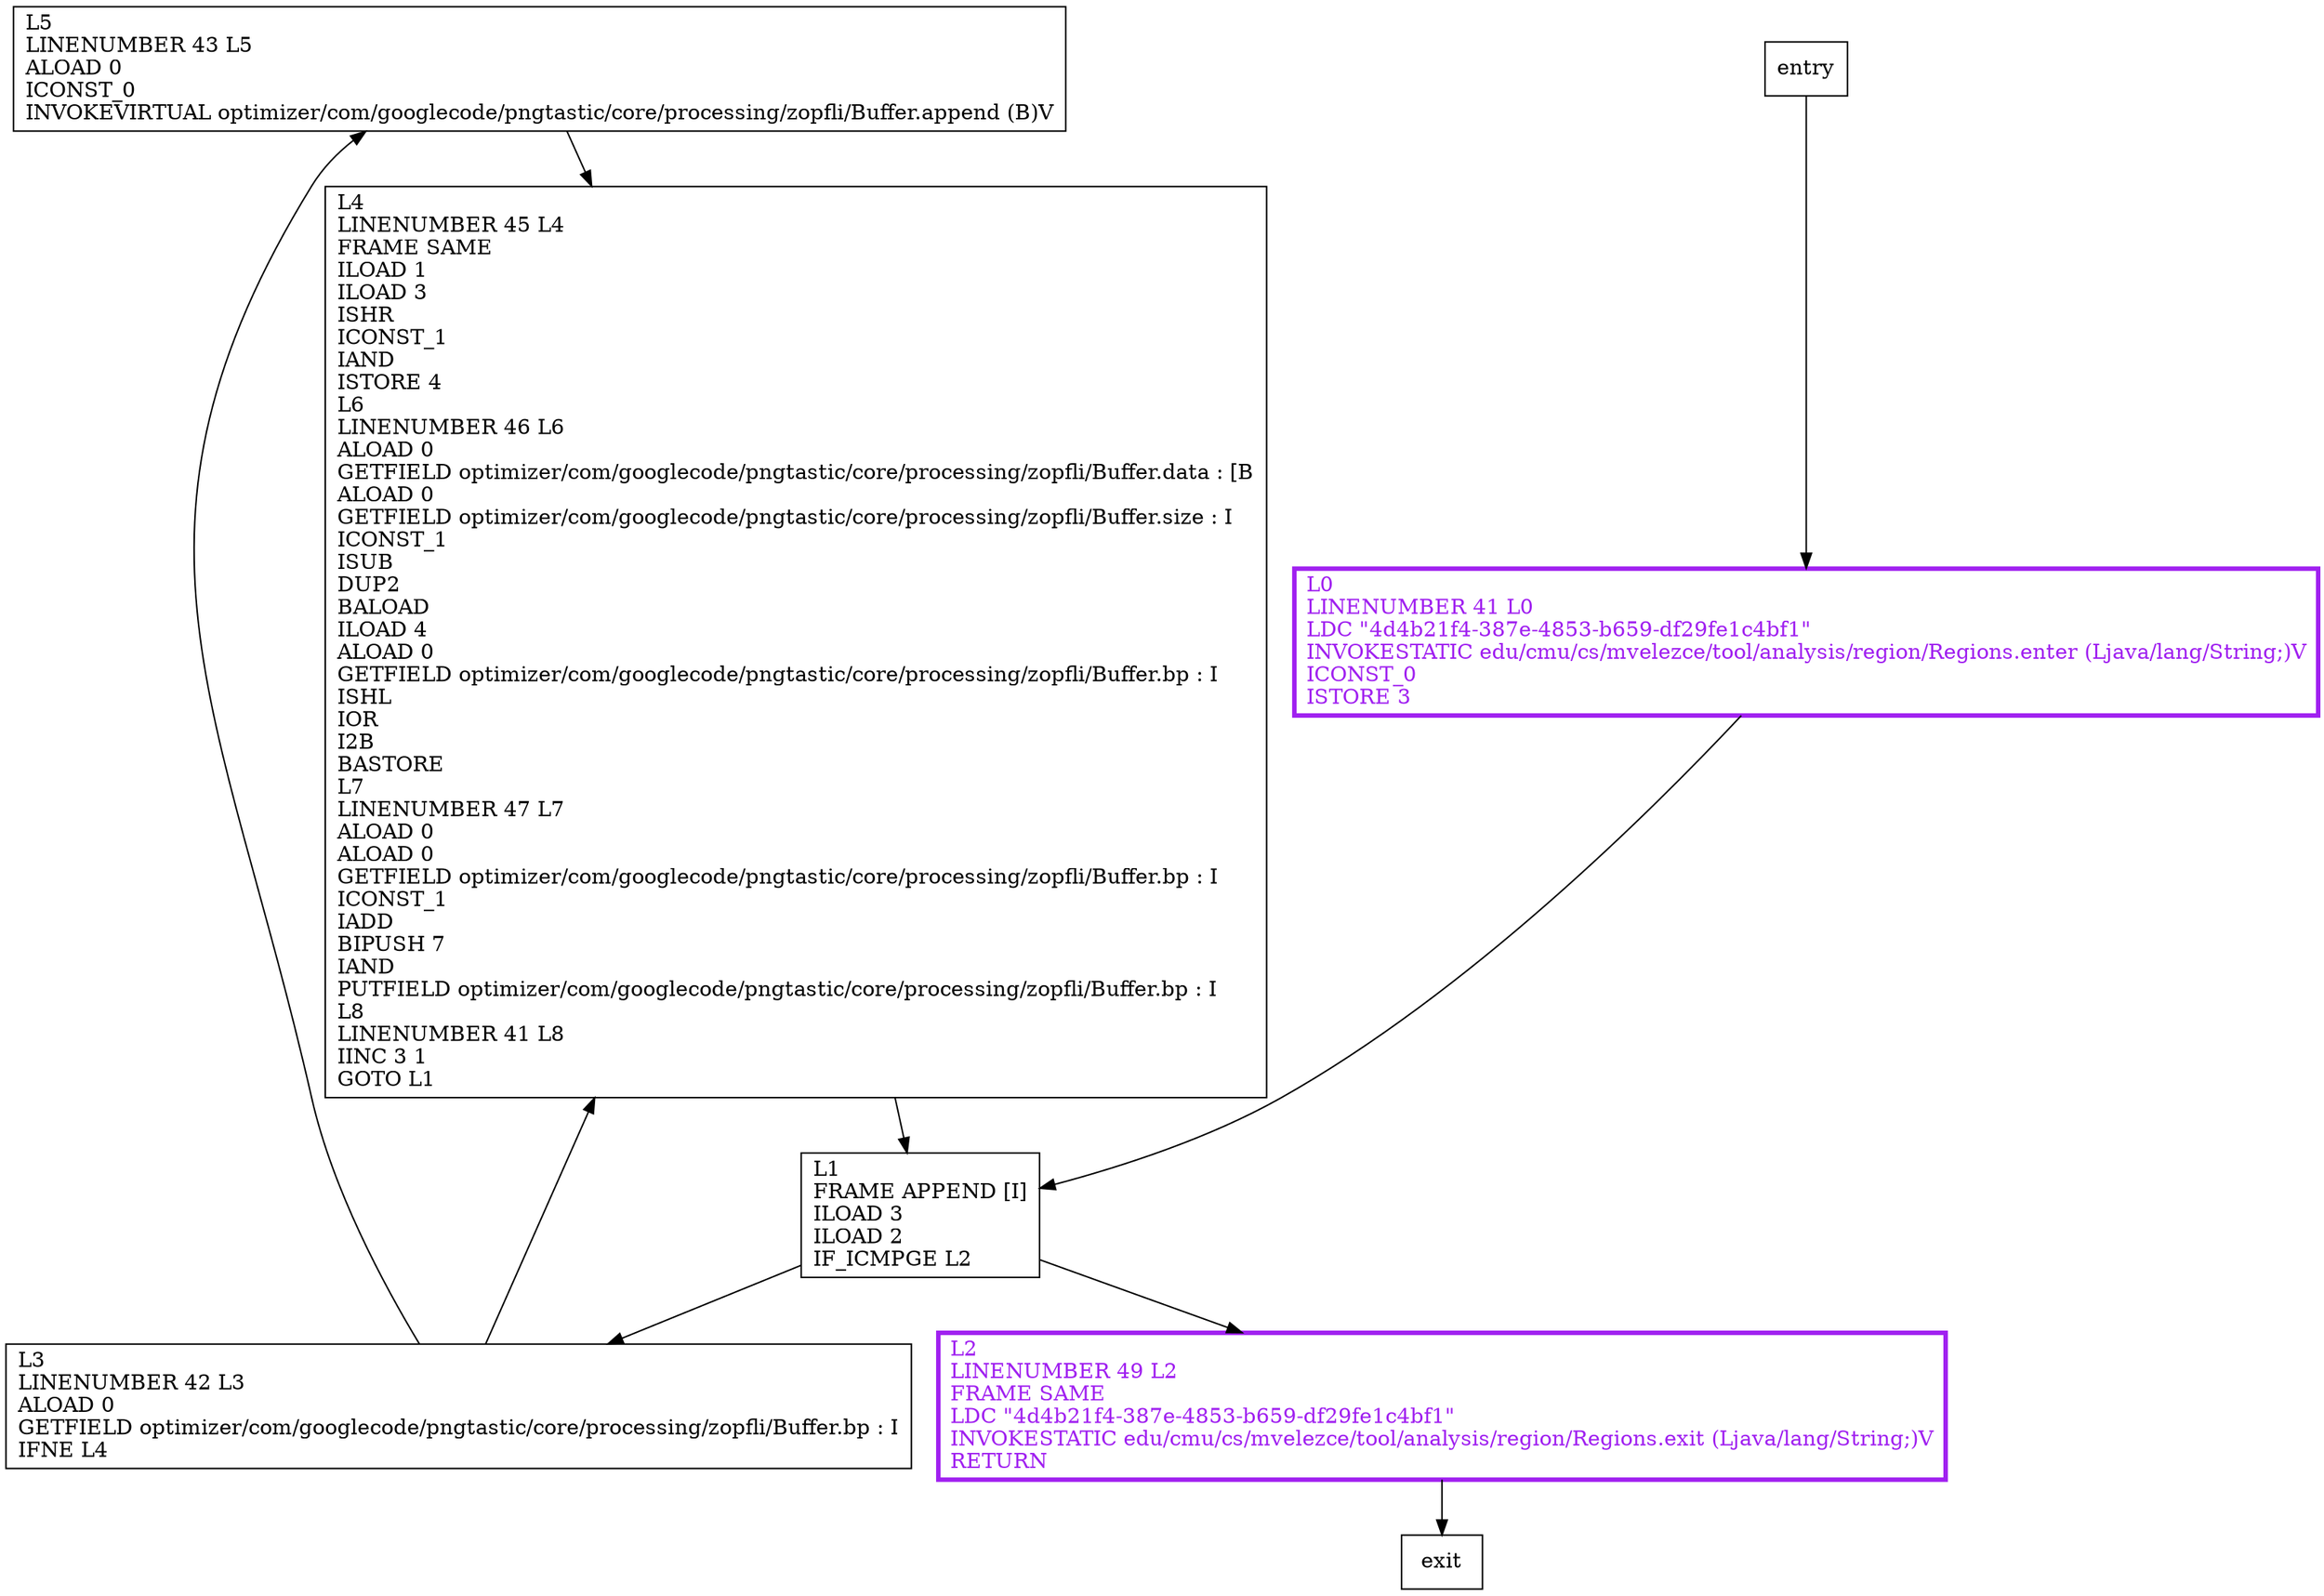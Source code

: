 digraph addBits {
node [shape=record];
897801829 [label="L5\lLINENUMBER 43 L5\lALOAD 0\lICONST_0\lINVOKEVIRTUAL optimizer/com/googlecode/pngtastic/core/processing/zopfli/Buffer.append (B)V\l"];
1013620810 [label="L0\lLINENUMBER 41 L0\lLDC \"4d4b21f4-387e-4853-b659-df29fe1c4bf1\"\lINVOKESTATIC edu/cmu/cs/mvelezce/tool/analysis/region/Regions.enter (Ljava/lang/String;)V\lICONST_0\lISTORE 3\l"];
1552076111 [label="L4\lLINENUMBER 45 L4\lFRAME SAME\lILOAD 1\lILOAD 3\lISHR\lICONST_1\lIAND\lISTORE 4\lL6\lLINENUMBER 46 L6\lALOAD 0\lGETFIELD optimizer/com/googlecode/pngtastic/core/processing/zopfli/Buffer.data : [B\lALOAD 0\lGETFIELD optimizer/com/googlecode/pngtastic/core/processing/zopfli/Buffer.size : I\lICONST_1\lISUB\lDUP2\lBALOAD\lILOAD 4\lALOAD 0\lGETFIELD optimizer/com/googlecode/pngtastic/core/processing/zopfli/Buffer.bp : I\lISHL\lIOR\lI2B\lBASTORE\lL7\lLINENUMBER 47 L7\lALOAD 0\lALOAD 0\lGETFIELD optimizer/com/googlecode/pngtastic/core/processing/zopfli/Buffer.bp : I\lICONST_1\lIADD\lBIPUSH 7\lIAND\lPUTFIELD optimizer/com/googlecode/pngtastic/core/processing/zopfli/Buffer.bp : I\lL8\lLINENUMBER 41 L8\lIINC 3 1\lGOTO L1\l"];
681564936 [label="L1\lFRAME APPEND [I]\lILOAD 3\lILOAD 2\lIF_ICMPGE L2\l"];
1900307803 [label="L3\lLINENUMBER 42 L3\lALOAD 0\lGETFIELD optimizer/com/googlecode/pngtastic/core/processing/zopfli/Buffer.bp : I\lIFNE L4\l"];
576191199 [label="L2\lLINENUMBER 49 L2\lFRAME SAME\lLDC \"4d4b21f4-387e-4853-b659-df29fe1c4bf1\"\lINVOKESTATIC edu/cmu/cs/mvelezce/tool/analysis/region/Regions.exit (Ljava/lang/String;)V\lRETURN\l"];
entry;
exit;
897801829 -> 1552076111;
entry -> 1013620810;
1013620810 -> 681564936;
1552076111 -> 681564936;
681564936 -> 1900307803;
681564936 -> 576191199;
1900307803 -> 897801829;
1900307803 -> 1552076111;
576191199 -> exit;
1013620810[fontcolor="purple", penwidth=3, color="purple"];
576191199[fontcolor="purple", penwidth=3, color="purple"];
}
